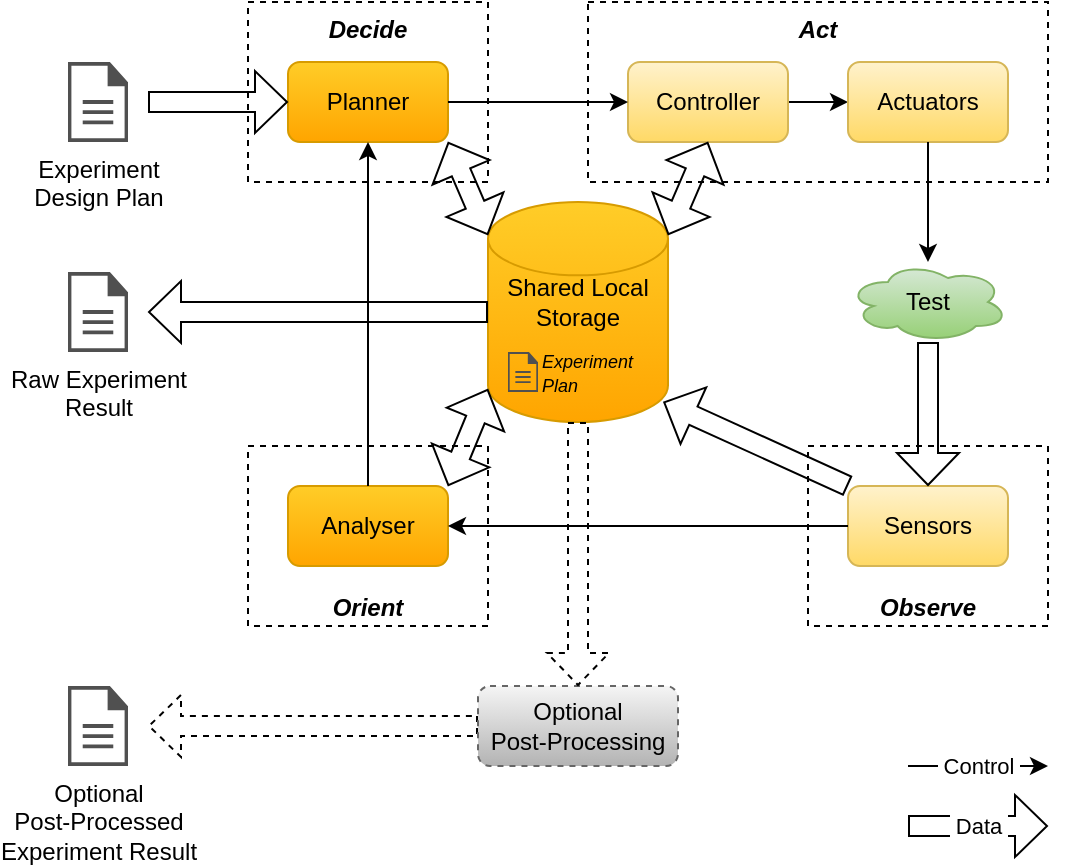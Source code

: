 <mxfile version="21.2.9" type="device">
  <diagram id="P3egCbBItE-vjyixLVVF" name="Page-1">
    <mxGraphModel dx="2714" dy="1434" grid="1" gridSize="10" guides="1" tooltips="1" connect="1" arrows="1" fold="1" page="1" pageScale="1" pageWidth="1100" pageHeight="850" math="0" shadow="0">
      <root>
        <mxCell id="0" />
        <mxCell id="1" parent="0" />
        <mxCell id="ZZdG2KbTojn6cw3QZEdF-10" value="&lt;i&gt;&lt;b&gt;Orient&lt;/b&gt;&lt;/i&gt;" style="rounded=0;whiteSpace=wrap;html=1;dashed=1;fillColor=none;verticalAlign=bottom;" parent="1" vertex="1">
          <mxGeometry x="300" y="312" width="120" height="90" as="geometry" />
        </mxCell>
        <mxCell id="ZZdG2KbTojn6cw3QZEdF-11" value="&lt;b&gt;&lt;i&gt;Decide&lt;/i&gt;&lt;/b&gt;" style="rounded=0;whiteSpace=wrap;html=1;dashed=1;fillColor=none;verticalAlign=top;" parent="1" vertex="1">
          <mxGeometry x="300" y="90" width="120" height="90" as="geometry" />
        </mxCell>
        <mxCell id="ZZdG2KbTojn6cw3QZEdF-12" value="&lt;b&gt;&lt;i&gt;Act&lt;/i&gt;&lt;/b&gt;" style="rounded=0;whiteSpace=wrap;html=1;dashed=1;fillColor=none;verticalAlign=top;" parent="1" vertex="1">
          <mxGeometry x="470" y="90" width="230" height="90" as="geometry" />
        </mxCell>
        <mxCell id="ZZdG2KbTojn6cw3QZEdF-9" value="&lt;i&gt;&lt;b&gt;Observe&lt;/b&gt;&lt;/i&gt;" style="rounded=0;whiteSpace=wrap;html=1;dashed=1;fillColor=none;verticalAlign=bottom;" parent="1" vertex="1">
          <mxGeometry x="580" y="312" width="120" height="90" as="geometry" />
        </mxCell>
        <mxCell id="8yW3HtKEOS8D6HbiddwS-1" value="Experiment&lt;br&gt;Design Plan" style="sketch=0;pointerEvents=1;shadow=0;dashed=0;html=1;strokeColor=none;fillColor=#505050;labelPosition=center;verticalLabelPosition=bottom;verticalAlign=top;outlineConnect=0;align=center;shape=mxgraph.office.concepts.document;" parent="1" vertex="1">
          <mxGeometry x="210" y="120" width="30" height="40" as="geometry" />
        </mxCell>
        <mxCell id="8yW3HtKEOS8D6HbiddwS-2" value="Planner" style="rounded=1;whiteSpace=wrap;html=1;fillColor=#ffcd28;gradientColor=#ffa500;strokeColor=#d79b00;" parent="1" vertex="1">
          <mxGeometry x="320" y="120" width="80" height="40" as="geometry" />
        </mxCell>
        <mxCell id="8yW3HtKEOS8D6HbiddwS-9" value="" style="endArrow=classic;html=1;rounded=0;entryX=0;entryY=0.5;entryDx=0;entryDy=0;exitX=1;exitY=0.5;exitDx=0;exitDy=0;" parent="1" target="ZZdG2KbTojn6cw3QZEdF-2" edge="1">
          <mxGeometry width="50" height="50" relative="1" as="geometry">
            <mxPoint x="550" y="140" as="sourcePoint" />
            <mxPoint x="450" y="170" as="targetPoint" />
          </mxGeometry>
        </mxCell>
        <mxCell id="8yW3HtKEOS8D6HbiddwS-4" value="Test" style="ellipse;shape=cloud;whiteSpace=wrap;html=1;fillColor=#d5e8d4;gradientColor=#97d077;strokeColor=#82b366;" parent="1" vertex="1">
          <mxGeometry x="600" y="220" width="80" height="40" as="geometry" />
        </mxCell>
        <mxCell id="ZZdG2KbTojn6cw3QZEdF-1" value="Sensors" style="rounded=1;whiteSpace=wrap;html=1;fillColor=#fff2cc;gradientColor=#ffd966;strokeColor=#d6b656;" parent="1" vertex="1">
          <mxGeometry x="600" y="332" width="80" height="40" as="geometry" />
        </mxCell>
        <mxCell id="ZZdG2KbTojn6cw3QZEdF-2" value="Actuators" style="rounded=1;whiteSpace=wrap;html=1;fillColor=#fff2cc;gradientColor=#ffd966;strokeColor=#d6b656;" parent="1" vertex="1">
          <mxGeometry x="600" y="120" width="80" height="40" as="geometry" />
        </mxCell>
        <mxCell id="ZZdG2KbTojn6cw3QZEdF-3" value="" style="endArrow=classic;html=1;rounded=0;exitX=0.5;exitY=1;exitDx=0;exitDy=0;" parent="1" source="ZZdG2KbTojn6cw3QZEdF-2" target="8yW3HtKEOS8D6HbiddwS-4" edge="1">
          <mxGeometry width="50" height="50" relative="1" as="geometry">
            <mxPoint x="520" y="400" as="sourcePoint" />
            <mxPoint x="570" y="350" as="targetPoint" />
          </mxGeometry>
        </mxCell>
        <mxCell id="ZZdG2KbTojn6cw3QZEdF-5" value="Analyser" style="rounded=1;whiteSpace=wrap;html=1;fillColor=#ffcd28;gradientColor=#ffa500;strokeColor=#d79b00;" parent="1" vertex="1">
          <mxGeometry x="320" y="332" width="80" height="40" as="geometry" />
        </mxCell>
        <mxCell id="ZZdG2KbTojn6cw3QZEdF-6" value="" style="endArrow=classic;html=1;rounded=0;exitX=0;exitY=0.5;exitDx=0;exitDy=0;entryX=1;entryY=0.5;entryDx=0;entryDy=0;" parent="1" source="ZZdG2KbTojn6cw3QZEdF-1" target="ZZdG2KbTojn6cw3QZEdF-5" edge="1">
          <mxGeometry width="50" height="50" relative="1" as="geometry">
            <mxPoint x="400" y="462" as="sourcePoint" />
            <mxPoint x="450" y="412" as="targetPoint" />
          </mxGeometry>
        </mxCell>
        <mxCell id="ZZdG2KbTojn6cw3QZEdF-7" value="" style="endArrow=classic;html=1;rounded=0;exitX=0.5;exitY=0;exitDx=0;exitDy=0;entryX=0.5;entryY=1;entryDx=0;entryDy=0;" parent="1" source="ZZdG2KbTojn6cw3QZEdF-5" target="8yW3HtKEOS8D6HbiddwS-2" edge="1">
          <mxGeometry width="50" height="50" relative="1" as="geometry">
            <mxPoint x="400" y="410" as="sourcePoint" />
            <mxPoint x="450" y="360" as="targetPoint" />
          </mxGeometry>
        </mxCell>
        <mxCell id="ivcJ0Vw7QY5pCtP25yYA-1" value="&lt;font style=&quot;font-size: 16px&quot;&gt;&amp;nbsp;&lt;/font&gt;&lt;br style=&quot;font-size: 14px&quot;&gt;Shared Local&lt;br&gt;Storage&lt;br&gt;&amp;nbsp;&lt;br&gt;&amp;nbsp;" style="strokeWidth=1;html=1;shape=mxgraph.flowchart.database;whiteSpace=wrap;labelBackgroundColor=none;fillColor=#ffcd28;gradientColor=#ffa500;strokeColor=#d79b00;" parent="1" vertex="1">
          <mxGeometry x="420" y="190" width="90" height="110" as="geometry" />
        </mxCell>
        <mxCell id="ivcJ0Vw7QY5pCtP25yYA-2" value="" style="shape=flexArrow;endArrow=classic;html=1;rounded=0;exitX=0;exitY=0;exitDx=0;exitDy=0;entryX=0.974;entryY=0.909;entryDx=0;entryDy=0;entryPerimeter=0;endSize=5;startSize=5;" parent="1" source="ZZdG2KbTojn6cw3QZEdF-1" target="ivcJ0Vw7QY5pCtP25yYA-1" edge="1">
          <mxGeometry width="50" height="50" relative="1" as="geometry">
            <mxPoint x="400" y="442" as="sourcePoint" />
            <mxPoint x="510" y="290" as="targetPoint" />
          </mxGeometry>
        </mxCell>
        <mxCell id="ivcJ0Vw7QY5pCtP25yYA-3" value="" style="shape=flexArrow;endArrow=classic;html=1;rounded=0;exitX=0;exitY=0.85;exitDx=0;exitDy=0;entryX=1;entryY=0;entryDx=0;entryDy=0;exitPerimeter=0;startArrow=block;startSize=5;endSize=5;" parent="1" source="ivcJ0Vw7QY5pCtP25yYA-1" target="ZZdG2KbTojn6cw3QZEdF-5" edge="1">
          <mxGeometry width="50" height="50" relative="1" as="geometry">
            <mxPoint x="420" y="290" as="sourcePoint" />
            <mxPoint x="550" y="322" as="targetPoint" />
          </mxGeometry>
        </mxCell>
        <mxCell id="ivcJ0Vw7QY5pCtP25yYA-5" value="" style="shape=flexArrow;endArrow=classic;html=1;rounded=0;exitX=0;exitY=0.15;exitDx=0;exitDy=0;entryX=1;entryY=1;entryDx=0;entryDy=0;exitPerimeter=0;startArrow=block;startSize=5;endSize=5;" parent="1" source="ivcJ0Vw7QY5pCtP25yYA-1" target="8yW3HtKEOS8D6HbiddwS-2" edge="1">
          <mxGeometry width="50" height="50" relative="1" as="geometry">
            <mxPoint x="490" y="270" as="sourcePoint" />
            <mxPoint x="410" y="290" as="targetPoint" />
          </mxGeometry>
        </mxCell>
        <mxCell id="ivcJ0Vw7QY5pCtP25yYA-6" value="" style="shape=flexArrow;endArrow=classic;html=1;rounded=0;exitX=0.5;exitY=1;exitDx=0;exitDy=0;entryX=0.5;entryY=0;entryDx=0;entryDy=0;endSize=5;startSize=5;" parent="1" source="8yW3HtKEOS8D6HbiddwS-4" target="ZZdG2KbTojn6cw3QZEdF-1" edge="1">
          <mxGeometry width="50" height="50" relative="1" as="geometry">
            <mxPoint x="640" y="275" as="sourcePoint" />
            <mxPoint x="570" y="296" as="targetPoint" />
          </mxGeometry>
        </mxCell>
        <mxCell id="ivcJ0Vw7QY5pCtP25yYA-10" value="" style="shape=flexArrow;endArrow=classic;html=1;rounded=0;endSize=5;startSize=5;entryX=0;entryY=0.5;entryDx=0;entryDy=0;" parent="1" target="8yW3HtKEOS8D6HbiddwS-2" edge="1">
          <mxGeometry width="50" height="50" relative="1" as="geometry">
            <mxPoint x="250" y="140" as="sourcePoint" />
            <mxPoint x="700" y="240" as="targetPoint" />
          </mxGeometry>
        </mxCell>
        <mxCell id="2AaaGLkXUIrztsOo1qRx-1" value="Controller" style="rounded=1;whiteSpace=wrap;html=1;fillColor=#fff2cc;gradientColor=#ffd966;strokeColor=#d6b656;" parent="1" vertex="1">
          <mxGeometry x="490" y="120" width="80" height="40" as="geometry" />
        </mxCell>
        <mxCell id="2AaaGLkXUIrztsOo1qRx-2" value="" style="endArrow=classic;html=1;rounded=0;entryX=0;entryY=0.5;entryDx=0;entryDy=0;" parent="1" source="8yW3HtKEOS8D6HbiddwS-2" target="2AaaGLkXUIrztsOo1qRx-1" edge="1">
          <mxGeometry width="50" height="50" relative="1" as="geometry">
            <mxPoint x="520" y="150" as="sourcePoint" />
            <mxPoint x="430" y="140" as="targetPoint" />
          </mxGeometry>
        </mxCell>
        <mxCell id="2AaaGLkXUIrztsOo1qRx-3" value="" style="shape=flexArrow;endArrow=classic;html=1;rounded=0;entryX=0.5;entryY=1;entryDx=0;entryDy=0;startArrow=block;startSize=5;endSize=5;exitX=1;exitY=0.15;exitDx=0;exitDy=0;exitPerimeter=0;" parent="1" source="ivcJ0Vw7QY5pCtP25yYA-1" target="2AaaGLkXUIrztsOo1qRx-1" edge="1">
          <mxGeometry width="50" height="50" relative="1" as="geometry">
            <mxPoint x="490" y="190" as="sourcePoint" />
            <mxPoint x="410" y="170" as="targetPoint" />
          </mxGeometry>
        </mxCell>
        <mxCell id="SNRxcdce0F2Zpgt7-SSr-9" value="&lt;i&gt;&lt;font style=&quot;font-size: 9px&quot;&gt;Experiment&lt;br&gt;Plan&lt;/font&gt;&lt;/i&gt;" style="text;html=1;align=left;verticalAlign=middle;resizable=0;points=[];autosize=1;strokeColor=none;fillColor=none;fontSize=10;" parent="1" vertex="1">
          <mxGeometry x="445" y="260" width="60" height="30" as="geometry" />
        </mxCell>
        <mxCell id="SNRxcdce0F2Zpgt7-SSr-10" value="" style="sketch=0;pointerEvents=1;shadow=0;dashed=0;html=1;strokeColor=none;fillColor=#505050;labelPosition=center;verticalLabelPosition=bottom;verticalAlign=top;outlineConnect=0;align=center;shape=mxgraph.office.concepts.document;" parent="1" vertex="1">
          <mxGeometry x="430" y="265" width="15" height="20" as="geometry" />
        </mxCell>
        <mxCell id="V2GhJfDMFdKhJT4zETZQ-1" value="Raw Experiment&lt;br&gt;Result" style="sketch=0;pointerEvents=1;shadow=0;dashed=0;html=1;strokeColor=none;fillColor=#505050;labelPosition=center;verticalLabelPosition=bottom;verticalAlign=top;outlineConnect=0;align=center;shape=mxgraph.office.concepts.document;" parent="1" vertex="1">
          <mxGeometry x="210" y="225" width="30" height="40" as="geometry" />
        </mxCell>
        <mxCell id="V2GhJfDMFdKhJT4zETZQ-2" value="" style="shape=flexArrow;endArrow=classic;html=1;rounded=0;endSize=5;startSize=5;exitX=0;exitY=0.5;exitDx=0;exitDy=0;exitPerimeter=0;" parent="1" source="ivcJ0Vw7QY5pCtP25yYA-1" edge="1">
          <mxGeometry width="50" height="50" relative="1" as="geometry">
            <mxPoint x="670" y="460" as="sourcePoint" />
            <mxPoint x="250" y="245" as="targetPoint" />
          </mxGeometry>
        </mxCell>
        <mxCell id="D8CCdXzMlvGCb-M7EkEC-1" value="Optional&lt;br&gt;Post-Processed&lt;br&gt;Experiment Result" style="sketch=0;pointerEvents=1;shadow=0;dashed=1;html=1;strokeColor=none;fillColor=#505050;labelPosition=center;verticalLabelPosition=bottom;verticalAlign=top;outlineConnect=0;align=center;shape=mxgraph.office.concepts.document;" parent="1" vertex="1">
          <mxGeometry x="210" y="432" width="30" height="40" as="geometry" />
        </mxCell>
        <mxCell id="D8CCdXzMlvGCb-M7EkEC-2" value="" style="shape=flexArrow;endArrow=classic;html=1;rounded=0;endSize=5;startSize=5;exitX=0;exitY=0.5;exitDx=0;exitDy=0;dashed=1;" parent="1" source="D8CCdXzMlvGCb-M7EkEC-3" edge="1">
          <mxGeometry width="50" height="50" relative="1" as="geometry">
            <mxPoint x="290" y="452" as="sourcePoint" />
            <mxPoint x="250" y="452" as="targetPoint" />
          </mxGeometry>
        </mxCell>
        <mxCell id="D8CCdXzMlvGCb-M7EkEC-3" value="Optional&lt;br&gt;Post-Processing" style="rounded=1;whiteSpace=wrap;html=1;dashed=1;fillColor=#f5f5f5;gradientColor=#b3b3b3;strokeColor=#666666;" parent="1" vertex="1">
          <mxGeometry x="415" y="432" width="100" height="40" as="geometry" />
        </mxCell>
        <mxCell id="D8CCdXzMlvGCb-M7EkEC-4" value="" style="shape=flexArrow;endArrow=classic;html=1;rounded=0;exitX=0.5;exitY=1;exitDx=0;exitDy=0;entryX=0.5;entryY=0;entryDx=0;entryDy=0;endSize=5;startSize=5;exitPerimeter=0;dashed=1;" parent="1" source="ivcJ0Vw7QY5pCtP25yYA-1" target="D8CCdXzMlvGCb-M7EkEC-3" edge="1">
          <mxGeometry width="50" height="50" relative="1" as="geometry">
            <mxPoint x="465" y="372" as="sourcePoint" />
            <mxPoint x="505" y="342" as="targetPoint" />
          </mxGeometry>
        </mxCell>
        <mxCell id="D8CCdXzMlvGCb-M7EkEC-5" value="&amp;nbsp;Control&amp;nbsp;" style="endArrow=classic;html=1;rounded=0;entryX=0;entryY=0.5;entryDx=0;entryDy=0;" parent="1" edge="1">
          <mxGeometry width="50" height="50" relative="1" as="geometry">
            <mxPoint x="630" y="472" as="sourcePoint" />
            <mxPoint x="700" y="472" as="targetPoint" />
          </mxGeometry>
        </mxCell>
        <mxCell id="D8CCdXzMlvGCb-M7EkEC-6" value="&amp;nbsp;Data&amp;nbsp;" style="shape=flexArrow;endArrow=classic;html=1;rounded=0;endSize=5;startSize=5;" parent="1" edge="1">
          <mxGeometry width="50" height="50" relative="1" as="geometry">
            <mxPoint x="630" y="502" as="sourcePoint" />
            <mxPoint x="700" y="502" as="targetPoint" />
          </mxGeometry>
        </mxCell>
      </root>
    </mxGraphModel>
  </diagram>
</mxfile>

